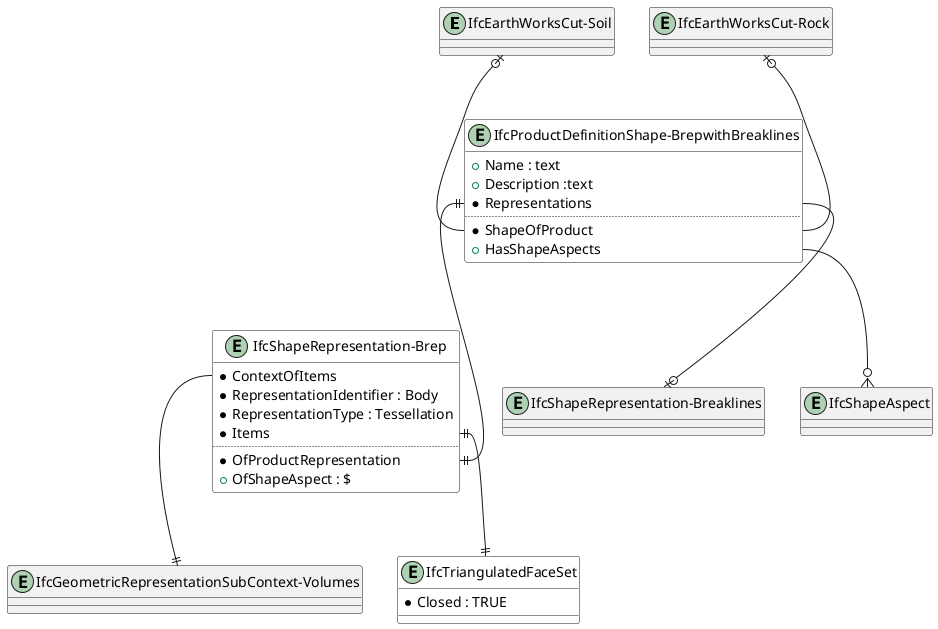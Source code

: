 ## IfcEarthWorksCut (Soil or Rock) geometry representation: Brep and Breaklines


@startuml 

entity "IfcEarthWorksCut-Soil"
entity "IfcEarthWorksCut-Rock"

entity "IfcGeometricRepresentationSubContext-Volumes"

entity "IfcProductDefinitionShape-BrepwithBreaklines" #white
{
  +Name : text
  +Description :text
  *Representations
  ..
  *ShapeOfProduct
  +HasShapeAspects
}

entity "IfcShapeRepresentation-Brep" #white
{
  *ContextOfItems
  *RepresentationIdentifier : Body
  *RepresentationType : Tessellation
  *Items
  ..
  *OfProductRepresentation
  +OfShapeAspect : $
}

entity IfcTriangulatedFaceSet #white
{
  *Closed : TRUE
}

entity "IfcShapeRepresentation-Breaklines"

"IfcEarthWorksCut-Soil" |o-- "IfcProductDefinitionShape-BrepwithBreaklines::ShapeOfProduct"
"IfcEarthWorksCut-Rock" |o-- "IfcProductDefinitionShape-BrepwithBreaklines::ShapeOfProduct"

"IfcProductDefinitionShape-BrepwithBreaklines::Representations" ||--|| "IfcShapeRepresentation-Brep::OfProductRepresentation"
"IfcProductDefinitionShape-BrepwithBreaklines::Representations" --o| "IfcShapeRepresentation-Breaklines"

"IfcShapeRepresentation-Brep::Items"||--||IfcTriangulatedFaceSet

"IfcShapeRepresentation-Brep::ContextOfItems"--||"IfcGeometricRepresentationSubContext-Volumes"

entity IfcShapeAspect
"IfcProductDefinitionShape-BrepwithBreaklines::HasShapeAspects"--o{IfcShapeAspect


@enduml


